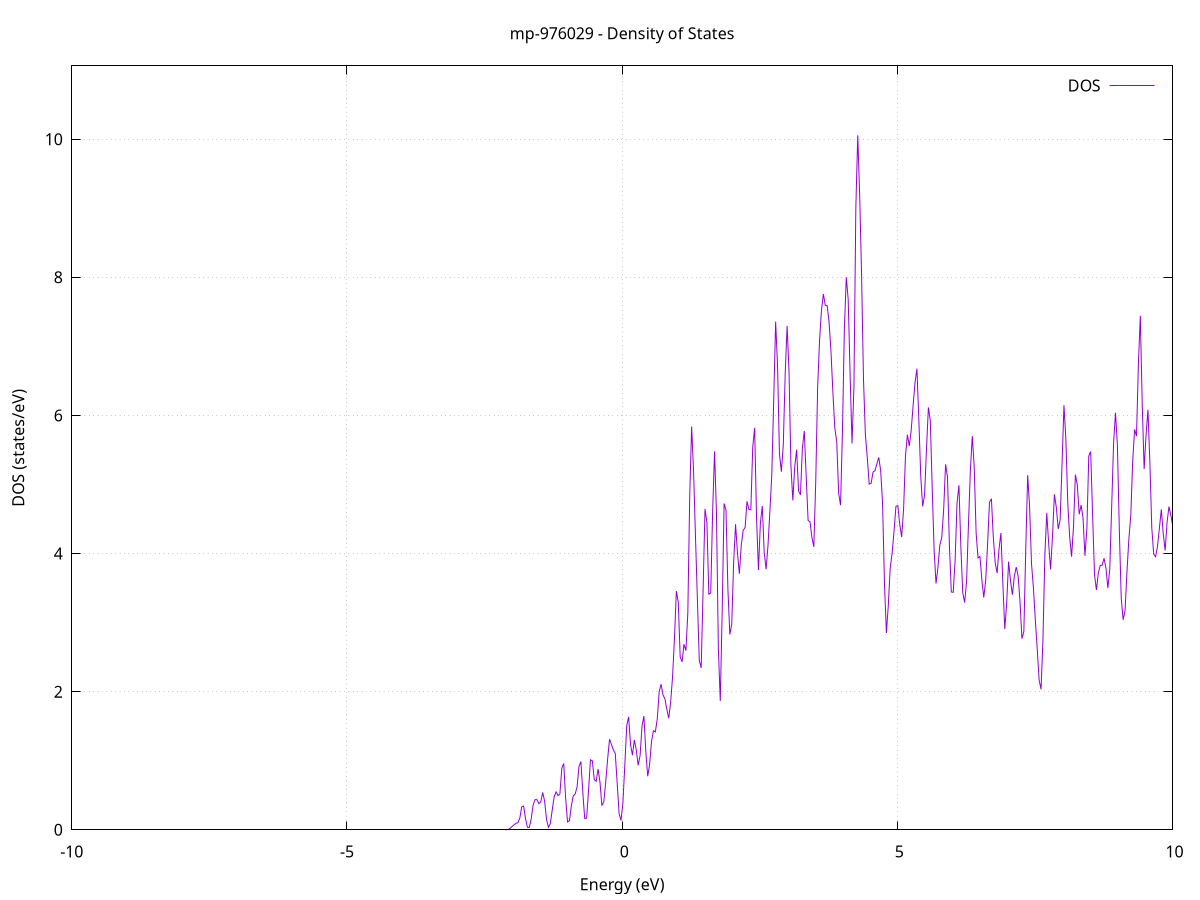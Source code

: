 set title 'mp-976029 - Density of States'
set xlabel 'Energy (eV)'
set ylabel 'DOS (states/eV)'
set grid
set xrange [-10:10]
set yrange [0:11.062]
set xzeroaxis lt -1
set terminal png size 800,600
set output 'mp-976029_dos_gnuplot.png'
plot '-' using 1:2 with lines title 'DOS'
-48.555500 0.000000
-48.520800 0.000000
-48.486100 0.000000
-48.451400 0.000000
-48.416800 0.000000
-48.382100 0.000000
-48.347400 0.000000
-48.312700 0.000000
-48.278000 0.000000
-48.243300 0.000000
-48.208600 0.000000
-48.173900 0.000000
-48.139200 0.000000
-48.104500 0.000000
-48.069800 0.000000
-48.035100 0.000000
-48.000400 0.000000
-47.965800 0.000000
-47.931100 0.000000
-47.896400 0.000000
-47.861700 0.000000
-47.827000 0.000000
-47.792300 0.000000
-47.757600 0.000000
-47.722900 0.000000
-47.688200 0.000000
-47.653500 0.000000
-47.618800 0.000000
-47.584100 0.000000
-47.549400 0.000000
-47.514800 0.000000
-47.480100 0.000000
-47.445400 0.000000
-47.410700 0.000000
-47.376000 0.000000
-47.341300 0.000000
-47.306600 0.000000
-47.271900 0.000000
-47.237200 0.000000
-47.202500 0.000000
-47.167800 0.000000
-47.133100 0.000000
-47.098400 0.000000
-47.063800 0.000000
-47.029100 0.000000
-46.994400 0.000000
-46.959700 0.000000
-46.925000 0.000000
-46.890300 0.000000
-46.855600 0.000000
-46.820900 0.000000
-46.786200 0.000000
-46.751500 0.000000
-46.716800 0.000000
-46.682100 0.000000
-46.647400 0.000000
-46.612800 0.000000
-46.578100 0.000000
-46.543400 0.000000
-46.508700 0.000000
-46.474000 0.000000
-46.439300 0.000000
-46.404600 0.000000
-46.369900 0.000000
-46.335200 0.000000
-46.300500 0.000000
-46.265800 0.000000
-46.231100 0.000000
-46.196400 0.000000
-46.161800 0.000000
-46.127100 0.000000
-46.092400 0.000000
-46.057700 0.000000
-46.023000 0.000000
-45.988300 0.000000
-45.953600 0.000000
-45.918900 0.000000
-45.884200 0.000000
-45.849500 0.000000
-45.814800 0.000000
-45.780100 0.000000
-45.745400 0.000000
-45.710800 0.000000
-45.676100 0.000000
-45.641400 0.000000
-45.606700 0.000000
-45.572000 0.000000
-45.537300 0.003500
-45.502600 0.119300
-45.467900 1.622700
-45.433200 8.935200
-45.398500 20.114600
-45.363800 18.611600
-45.329100 7.074300
-45.294400 1.097800
-45.259800 0.068900
-45.225100 0.001700
-45.190400 0.000000
-45.155700 0.000000
-45.121000 0.000000
-45.086300 0.000000
-45.051600 0.000000
-45.016900 0.000000
-44.982200 0.000000
-44.947500 0.000000
-44.912800 0.000000
-44.878100 0.000000
-44.843400 0.000000
-44.808800 0.000000
-44.774100 0.000000
-44.739400 0.000000
-44.704700 0.000000
-44.670000 0.000000
-44.635300 0.000000
-44.600600 0.000000
-44.565900 0.000000
-44.531200 0.000000
-44.496500 0.000000
-44.461800 0.000000
-44.427100 0.000000
-44.392400 0.000000
-44.357800 0.000000
-44.323100 0.000000
-44.288400 0.000000
-44.253700 0.000000
-44.219000 0.000000
-44.184300 0.000000
-44.149600 0.000000
-44.114900 0.000000
-44.080200 0.000000
-44.045500 0.000000
-44.010800 0.000000
-43.976100 0.000000
-43.941400 0.000000
-43.906800 0.000000
-43.872100 0.000000
-43.837400 0.000000
-43.802700 0.000000
-43.768000 0.000000
-43.733300 0.000000
-43.698600 0.000000
-43.663900 0.000000
-43.629200 0.000000
-43.594500 0.000000
-43.559800 0.000000
-43.525100 0.000000
-43.490400 0.000000
-43.455800 0.000000
-43.421100 0.000000
-43.386400 0.000000
-43.351700 0.000000
-43.317000 0.000000
-43.282300 0.000000
-43.247600 0.000000
-43.212900 0.000000
-43.178200 0.000000
-43.143500 0.000000
-43.108800 0.000000
-43.074100 0.000000
-43.039400 0.000000
-43.004800 0.000000
-42.970100 0.000000
-42.935400 0.000000
-42.900700 0.000000
-42.866000 0.000000
-42.831300 0.000000
-42.796600 0.000000
-42.761900 0.000000
-42.727200 0.000000
-42.692500 0.000000
-42.657800 0.000000
-42.623100 0.000000
-42.588400 0.000000
-42.553800 0.000000
-42.519100 0.000000
-42.484400 0.000000
-42.449700 0.000000
-42.415000 0.000000
-42.380300 0.000000
-42.345600 0.000000
-42.310900 0.000000
-42.276200 0.000000
-42.241500 0.000000
-42.206800 0.000000
-42.172100 0.000000
-42.137400 0.000000
-42.102700 0.000000
-42.068100 0.000000
-42.033400 0.000000
-41.998700 0.000000
-41.964000 0.000000
-41.929300 0.000000
-41.894600 0.000000
-41.859900 0.000000
-41.825200 0.000000
-41.790500 0.000000
-41.755800 0.000000
-41.721100 0.000000
-41.686400 0.000000
-41.651700 0.000000
-41.617100 0.000000
-41.582400 0.000000
-41.547700 0.000000
-41.513000 0.000000
-41.478300 0.000000
-41.443600 0.000000
-41.408900 0.000000
-41.374200 0.000000
-41.339500 0.000000
-41.304800 0.000000
-41.270100 0.000000
-41.235400 0.000000
-41.200700 0.000000
-41.166100 0.000000
-41.131400 0.000000
-41.096700 0.000000
-41.062000 0.000000
-41.027300 0.000000
-40.992600 0.000000
-40.957900 0.000000
-40.923200 0.000000
-40.888500 0.000000
-40.853800 0.000000
-40.819100 0.000000
-40.784400 0.000000
-40.749700 0.000000
-40.715100 0.000000
-40.680400 0.000000
-40.645700 0.000000
-40.611000 0.000000
-40.576300 0.000000
-40.541600 0.000000
-40.506900 0.000000
-40.472200 0.000000
-40.437500 0.000000
-40.402800 0.000000
-40.368100 0.000000
-40.333400 0.000000
-40.298700 0.000000
-40.264100 0.000000
-40.229400 0.000000
-40.194700 0.000000
-40.160000 0.000000
-40.125300 0.000000
-40.090600 0.000000
-40.055900 0.000000
-40.021200 0.000000
-39.986500 0.000000
-39.951800 0.000000
-39.917100 0.000000
-39.882400 0.000000
-39.847700 0.000000
-39.813100 0.000000
-39.778400 0.000000
-39.743700 0.000000
-39.709000 0.000000
-39.674300 0.000000
-39.639600 0.000000
-39.604900 0.000000
-39.570200 0.000000
-39.535500 0.000000
-39.500800 0.000000
-39.466100 0.000000
-39.431400 0.000000
-39.396700 0.000000
-39.362100 0.000000
-39.327400 0.000000
-39.292700 0.000000
-39.258000 0.000000
-39.223300 0.000000
-39.188600 0.000000
-39.153900 0.000000
-39.119200 0.000000
-39.084500 0.000000
-39.049800 0.000000
-39.015100 0.000000
-38.980400 0.000000
-38.945700 0.000000
-38.911100 0.000000
-38.876400 0.000000
-38.841700 0.000000
-38.807000 0.000000
-38.772300 0.000000
-38.737600 0.000000
-38.702900 0.000000
-38.668200 0.000000
-38.633500 0.000000
-38.598800 0.000000
-38.564100 0.000000
-38.529400 0.000000
-38.494700 0.000000
-38.460100 0.000000
-38.425400 0.000000
-38.390700 0.000000
-38.356000 0.000000
-38.321300 0.000000
-38.286600 0.000000
-38.251900 0.000000
-38.217200 0.000000
-38.182500 0.000000
-38.147800 0.000000
-38.113100 0.000000
-38.078400 0.000000
-38.043700 0.000000
-38.009100 0.000000
-37.974400 0.000000
-37.939700 0.000000
-37.905000 0.000000
-37.870300 0.000000
-37.835600 0.000000
-37.800900 0.000000
-37.766200 0.000000
-37.731500 0.000000
-37.696800 0.000000
-37.662100 0.000000
-37.627400 0.000000
-37.592700 0.000000
-37.558100 0.000000
-37.523400 0.000000
-37.488700 0.000000
-37.454000 0.000000
-37.419300 0.000000
-37.384600 0.000000
-37.349900 0.000000
-37.315200 0.000000
-37.280500 0.000000
-37.245800 0.000000
-37.211100 0.000000
-37.176400 0.000000
-37.141700 0.000000
-37.107100 0.000000
-37.072400 0.000000
-37.037700 0.000000
-37.003000 0.000000
-36.968300 0.000000
-36.933600 0.000000
-36.898900 0.000000
-36.864200 0.000000
-36.829500 0.000000
-36.794800 0.000000
-36.760100 0.000000
-36.725400 0.000000
-36.690700 0.000000
-36.656100 0.000000
-36.621400 0.000000
-36.586700 0.000000
-36.552000 0.000000
-36.517300 0.000000
-36.482600 0.000000
-36.447900 0.000000
-36.413200 0.000000
-36.378500 0.000000
-36.343800 0.000000
-36.309100 0.000000
-36.274400 0.000000
-36.239700 0.000000
-36.205100 0.000000
-36.170400 0.000000
-36.135700 0.000000
-36.101000 0.000000
-36.066300 0.000000
-36.031600 0.000000
-35.996900 0.000000
-35.962200 0.000000
-35.927500 0.000000
-35.892800 0.000000
-35.858100 0.000000
-35.823400 0.000000
-35.788700 0.000000
-35.754100 0.000000
-35.719400 0.000000
-35.684700 0.000000
-35.650000 0.000000
-35.615300 0.000000
-35.580600 0.000000
-35.545900 0.000000
-35.511200 0.000000
-35.476500 0.000000
-35.441800 0.000000
-35.407100 0.000000
-35.372400 0.000000
-35.337700 0.000000
-35.303100 0.000000
-35.268400 0.000000
-35.233700 0.000000
-35.199000 0.000000
-35.164300 0.000000
-35.129600 0.000000
-35.094900 0.000000
-35.060200 0.000000
-35.025500 0.000000
-34.990800 0.000000
-34.956100 0.000000
-34.921400 0.000000
-34.886700 0.000000
-34.852100 0.000000
-34.817400 0.000000
-34.782700 0.000000
-34.748000 0.000000
-34.713300 0.000000
-34.678600 0.000000
-34.643900 0.000000
-34.609200 0.000000
-34.574500 0.000000
-34.539800 0.000000
-34.505100 0.000000
-34.470400 0.000000
-34.435700 0.000000
-34.401100 0.000000
-34.366400 0.000000
-34.331700 0.000000
-34.297000 0.000000
-34.262300 0.000000
-34.227600 0.000000
-34.192900 0.000000
-34.158200 0.000000
-34.123500 0.000000
-34.088800 0.000000
-34.054100 0.000000
-34.019400 0.000000
-33.984700 0.000000
-33.950100 0.000000
-33.915400 0.000000
-33.880700 0.000000
-33.846000 0.000000
-33.811300 0.000000
-33.776600 0.000000
-33.741900 0.000000
-33.707200 0.000000
-33.672500 0.000000
-33.637800 0.000000
-33.603100 0.000000
-33.568400 0.000000
-33.533700 0.000000
-33.499100 0.000000
-33.464400 0.000000
-33.429700 0.000000
-33.395000 0.000000
-33.360300 0.000000
-33.325600 0.000000
-33.290900 0.000000
-33.256200 0.000000
-33.221500 0.000000
-33.186800 0.000000
-33.152100 0.000000
-33.117400 0.000000
-33.082700 0.000000
-33.048100 0.000000
-33.013400 0.000000
-32.978700 0.000000
-32.944000 0.000000
-32.909300 0.000000
-32.874600 0.000000
-32.839900 0.000000
-32.805200 0.000000
-32.770500 0.000000
-32.735800 0.000000
-32.701100 0.000000
-32.666400 0.000000
-32.631700 0.000000
-32.597100 0.000000
-32.562400 0.000000
-32.527700 0.000000
-32.493000 0.000000
-32.458300 0.000000
-32.423600 0.000000
-32.388900 0.000000
-32.354200 0.000000
-32.319500 0.000000
-32.284800 0.000000
-32.250100 0.000000
-32.215400 0.000000
-32.180700 0.000000
-32.146100 0.000000
-32.111400 0.000000
-32.076700 0.000000
-32.042000 0.000000
-32.007300 0.000000
-31.972600 0.000000
-31.937900 0.000000
-31.903200 0.000000
-31.868500 0.000000
-31.833800 0.000000
-31.799100 0.000000
-31.764400 0.000000
-31.729700 0.000000
-31.695100 0.000000
-31.660400 0.000000
-31.625700 0.000000
-31.591000 0.000000
-31.556300 0.000000
-31.521600 0.000000
-31.486900 0.000000
-31.452200 0.000000
-31.417500 0.000000
-31.382800 0.000000
-31.348100 0.000000
-31.313400 0.000000
-31.278700 0.000000
-31.244100 0.000000
-31.209400 0.000000
-31.174700 0.000000
-31.140000 0.000000
-31.105300 0.000000
-31.070600 0.000000
-31.035900 0.000000
-31.001200 0.000000
-30.966500 0.000000
-30.931800 0.000000
-30.897100 0.000000
-30.862400 0.000000
-30.827700 0.000000
-30.793100 0.000000
-30.758400 0.000000
-30.723700 0.000000
-30.689000 0.000000
-30.654300 0.000000
-30.619600 0.000000
-30.584900 0.000000
-30.550200 0.000000
-30.515500 0.000000
-30.480800 0.000000
-30.446100 0.000000
-30.411400 0.000000
-30.376700 0.000000
-30.342100 0.000000
-30.307400 0.000000
-30.272700 0.000000
-30.238000 0.000000
-30.203300 0.000000
-30.168600 0.000000
-30.133900 0.000000
-30.099200 0.000000
-30.064500 0.000000
-30.029800 0.000000
-29.995100 0.000000
-29.960400 0.000000
-29.925700 0.000000
-29.891100 0.000000
-29.856400 0.000000
-29.821700 0.000000
-29.787000 0.000000
-29.752300 0.000000
-29.717600 0.000000
-29.682900 0.000000
-29.648200 0.000000
-29.613500 0.000000
-29.578800 0.000000
-29.544100 0.000000
-29.509400 0.000000
-29.474700 0.000000
-29.440100 0.000000
-29.405400 0.000000
-29.370700 0.000000
-29.336000 0.000000
-29.301300 0.000000
-29.266600 0.000000
-29.231900 0.000000
-29.197200 0.000000
-29.162500 0.000000
-29.127800 0.000000
-29.093100 0.000000
-29.058400 0.000000
-29.023700 0.000000
-28.989100 0.000000
-28.954400 0.000000
-28.919700 0.000000
-28.885000 0.000000
-28.850300 0.000000
-28.815600 0.000000
-28.780900 0.000000
-28.746200 0.000000
-28.711500 0.000000
-28.676800 0.000000
-28.642100 0.000000
-28.607400 0.000000
-28.572700 0.000000
-28.538100 0.000000
-28.503400 0.000000
-28.468700 0.000000
-28.434000 0.000000
-28.399300 0.000000
-28.364600 0.000000
-28.329900 0.000000
-28.295200 0.000000
-28.260500 0.000000
-28.225800 0.000000
-28.191100 0.000000
-28.156400 0.000000
-28.121700 0.000000
-28.087000 0.000000
-28.052400 0.000000
-28.017700 0.000000
-27.983000 0.000000
-27.948300 0.000000
-27.913600 0.000000
-27.878900 0.000000
-27.844200 0.000000
-27.809500 0.000000
-27.774800 0.000000
-27.740100 0.000000
-27.705400 0.000000
-27.670700 0.000000
-27.636000 0.000000
-27.601400 0.000000
-27.566700 0.000000
-27.532000 0.000000
-27.497300 0.000000
-27.462600 0.000000
-27.427900 0.000000
-27.393200 0.000000
-27.358500 0.000000
-27.323800 0.000000
-27.289100 0.000000
-27.254400 0.000000
-27.219700 0.000000
-27.185000 0.000000
-27.150400 0.000000
-27.115700 0.000000
-27.081000 0.000000
-27.046300 0.000000
-27.011600 0.000000
-26.976900 0.000000
-26.942200 0.000000
-26.907500 0.000000
-26.872800 0.000000
-26.838100 0.000000
-26.803400 0.000000
-26.768700 0.000000
-26.734000 0.000000
-26.699400 0.000000
-26.664700 0.000000
-26.630000 0.000000
-26.595300 0.000000
-26.560600 0.000000
-26.525900 0.000000
-26.491200 0.000000
-26.456500 0.000000
-26.421800 0.000000
-26.387100 0.000000
-26.352400 0.000000
-26.317700 0.000000
-26.283000 0.000000
-26.248400 0.000000
-26.213700 0.000000
-26.179000 0.000000
-26.144300 0.000000
-26.109600 0.000000
-26.074900 0.000000
-26.040200 0.000000
-26.005500 0.000000
-25.970800 0.000000
-25.936100 0.000000
-25.901400 0.000000
-25.866700 0.000000
-25.832000 0.000000
-25.797400 0.000000
-25.762700 0.000000
-25.728000 0.000000
-25.693300 0.000000
-25.658600 0.000000
-25.623900 0.000000
-25.589200 0.000000
-25.554500 0.000000
-25.519800 0.000000
-25.485100 0.000000
-25.450400 0.000000
-25.415700 0.000000
-25.381000 0.000000
-25.346400 0.000000
-25.311700 0.000000
-25.277000 0.000000
-25.242300 0.000000
-25.207600 0.000000
-25.172900 0.000000
-25.138200 0.000000
-25.103500 0.000000
-25.068800 0.000000
-25.034100 0.000000
-24.999400 0.000000
-24.964700 0.000000
-24.930000 0.000000
-24.895400 0.000000
-24.860700 0.000000
-24.826000 0.000000
-24.791300 0.000000
-24.756600 0.000000
-24.721900 0.000000
-24.687200 0.000000
-24.652500 0.000000
-24.617800 0.000000
-24.583100 0.000000
-24.548400 0.000000
-24.513700 0.000000
-24.479000 0.000000
-24.444400 0.000000
-24.409700 0.000000
-24.375000 0.000000
-24.340300 0.000000
-24.305600 0.000000
-24.270900 0.000000
-24.236200 0.000000
-24.201500 0.000000
-24.166800 0.000000
-24.132100 0.000000
-24.097400 0.000000
-24.062700 0.000000
-24.028000 0.000000
-23.993400 0.000000
-23.958700 0.000000
-23.924000 0.000000
-23.889300 0.000000
-23.854600 0.000000
-23.819900 0.000000
-23.785200 0.000000
-23.750500 0.000000
-23.715800 0.000000
-23.681100 0.001900
-23.646400 0.088900
-23.611700 1.710300
-23.577000 13.620000
-23.542400 45.389000
-23.507700 63.774800
-23.473000 37.867100
-23.438300 9.466000
-23.403600 0.987600
-23.368900 0.042500
-23.334200 0.000700
-23.299500 0.000000
-23.264800 0.000000
-23.230100 0.000000
-23.195400 0.000000
-23.160700 0.000000
-23.126000 0.000000
-23.091400 0.000000
-23.056700 0.000000
-23.022000 0.000000
-22.987300 0.000000
-22.952600 0.000000
-22.917900 0.000000
-22.883200 0.000000
-22.848500 0.000000
-22.813800 0.000000
-22.779100 0.000000
-22.744400 0.000000
-22.709700 0.000000
-22.675000 0.000000
-22.640400 0.000000
-22.605700 0.000000
-22.571000 0.000000
-22.536300 0.000000
-22.501600 0.000000
-22.466900 0.000000
-22.432200 0.000000
-22.397500 0.000000
-22.362800 0.000000
-22.328100 0.000000
-22.293400 0.000000
-22.258700 0.000000
-22.224000 0.000000
-22.189400 0.000000
-22.154700 0.000000
-22.120000 0.000000
-22.085300 0.000000
-22.050600 0.000000
-22.015900 0.000000
-21.981200 0.000000
-21.946500 0.000000
-21.911800 0.000000
-21.877100 0.000000
-21.842400 0.000000
-21.807700 0.000000
-21.773000 0.000000
-21.738400 0.000000
-21.703700 0.000000
-21.669000 0.000000
-21.634300 0.000000
-21.599600 0.000000
-21.564900 0.000000
-21.530200 0.000000
-21.495500 0.000000
-21.460800 0.000000
-21.426100 0.000000
-21.391400 0.000000
-21.356700 0.000000
-21.322000 0.000000
-21.287400 0.000000
-21.252700 0.000000
-21.218000 0.000000
-21.183300 0.000000
-21.148600 0.000000
-21.113900 0.000000
-21.079200 0.000000
-21.044500 0.000000
-21.009800 0.000000
-20.975100 0.000000
-20.940400 0.000000
-20.905700 0.000100
-20.871000 0.003600
-20.836400 0.068900
-20.801700 0.587400
-20.767000 2.445300
-20.732300 5.717100
-20.697600 9.284800
-20.662900 12.756200
-20.628200 16.109800
-20.593500 19.287300
-20.558800 22.625100
-20.524100 26.412400
-20.489400 28.346500
-20.454700 24.523200
-20.420000 20.408100
-20.385400 22.101300
-20.350700 25.416000
-20.316000 28.669000
-20.281300 31.289000
-20.246600 32.375300
-20.211900 35.037500
-20.177200 40.566300
-20.142500 45.638100
-20.107800 40.040800
-20.073100 21.754300
-20.038400 6.377500
-20.003700 0.937600
-19.969000 0.065800
-19.934400 0.002100
-19.899700 0.000000
-19.865000 0.000000
-19.830300 0.000000
-19.795600 0.000000
-19.760900 0.000000
-19.726200 0.000000
-19.691500 0.000000
-19.656800 0.000000
-19.622100 0.000000
-19.587400 0.000000
-19.552700 0.000000
-19.518000 0.000000
-19.483400 0.000000
-19.448700 0.000000
-19.414000 0.000000
-19.379300 0.000000
-19.344600 0.000000
-19.309900 0.000000
-19.275200 0.000000
-19.240500 0.000000
-19.205800 0.000000
-19.171100 0.000000
-19.136400 0.000000
-19.101700 0.000000
-19.067000 0.000000
-19.032400 0.000000
-18.997700 0.000000
-18.963000 0.000000
-18.928300 0.000000
-18.893600 0.000000
-18.858900 0.000000
-18.824200 0.000000
-18.789500 0.000000
-18.754800 0.000000
-18.720100 0.000000
-18.685400 0.000000
-18.650700 0.000000
-18.616000 0.000000
-18.581400 0.000000
-18.546700 0.000000
-18.512000 0.000000
-18.477300 0.000000
-18.442600 0.000000
-18.407900 0.000000
-18.373200 0.000000
-18.338500 0.000000
-18.303800 0.000000
-18.269100 0.000000
-18.234400 0.000000
-18.199700 0.000000
-18.165000 0.000000
-18.130400 0.000000
-18.095700 0.000000
-18.061000 0.000000
-18.026300 0.000000
-17.991600 0.000000
-17.956900 0.000000
-17.922200 0.000000
-17.887500 0.000000
-17.852800 0.000000
-17.818100 0.000000
-17.783400 0.000000
-17.748700 0.000000
-17.714000 0.000000
-17.679400 0.000000
-17.644700 0.000000
-17.610000 0.000000
-17.575300 0.000000
-17.540600 0.000000
-17.505900 0.000000
-17.471200 0.000000
-17.436500 0.000000
-17.401800 0.000000
-17.367100 0.000000
-17.332400 0.000000
-17.297700 0.000000
-17.263000 0.000000
-17.228400 0.000000
-17.193700 0.000000
-17.159000 0.000000
-17.124300 0.000000
-17.089600 0.000000
-17.054900 0.000000
-17.020200 0.000000
-16.985500 0.000000
-16.950800 0.000000
-16.916100 0.000000
-16.881400 0.000000
-16.846700 0.000000
-16.812000 0.000000
-16.777400 0.000000
-16.742700 0.000000
-16.708000 0.000000
-16.673300 0.000000
-16.638600 0.000000
-16.603900 0.000000
-16.569200 0.000000
-16.534500 0.000000
-16.499800 0.000000
-16.465100 0.000000
-16.430400 0.000000
-16.395700 0.000000
-16.361000 0.000000
-16.326400 0.000000
-16.291700 0.000000
-16.257000 0.000000
-16.222300 0.000000
-16.187600 0.000000
-16.152900 0.000000
-16.118200 0.000000
-16.083500 0.000000
-16.048800 0.000000
-16.014100 0.000000
-15.979400 0.000000
-15.944700 0.000000
-15.910000 0.000000
-15.875400 0.000000
-15.840700 0.000000
-15.806000 0.000000
-15.771300 0.000000
-15.736600 0.000000
-15.701900 0.000000
-15.667200 0.000000
-15.632500 0.000000
-15.597800 0.000000
-15.563100 0.000000
-15.528400 0.000000
-15.493700 0.000000
-15.459000 0.000000
-15.424400 0.000000
-15.389700 0.000000
-15.355000 0.000000
-15.320300 0.000000
-15.285600 0.000000
-15.250900 0.000000
-15.216200 0.000000
-15.181500 0.000000
-15.146800 0.000000
-15.112100 0.000000
-15.077400 0.000000
-15.042700 0.000000
-15.008000 0.000000
-14.973400 0.000000
-14.938700 0.000000
-14.904000 0.000000
-14.869300 0.000000
-14.834600 0.000000
-14.799900 0.000000
-14.765200 0.000000
-14.730500 0.000000
-14.695800 0.000000
-14.661100 0.000000
-14.626400 0.000000
-14.591700 0.000000
-14.557000 0.000000
-14.522400 0.000000
-14.487700 0.000000
-14.453000 0.000000
-14.418300 0.000000
-14.383600 0.000000
-14.348900 0.000000
-14.314200 0.000000
-14.279500 0.000000
-14.244800 0.000000
-14.210100 0.000000
-14.175400 0.000000
-14.140700 0.000000
-14.106000 0.000000
-14.071300 0.000000
-14.036700 0.000000
-14.002000 0.000000
-13.967300 0.000000
-13.932600 0.000000
-13.897900 0.000000
-13.863200 0.000000
-13.828500 0.000000
-13.793800 0.000000
-13.759100 0.000000
-13.724400 0.000000
-13.689700 0.000000
-13.655000 0.000000
-13.620300 0.000000
-13.585700 0.000000
-13.551000 0.000000
-13.516300 0.000000
-13.481600 0.000000
-13.446900 0.000000
-13.412200 0.000000
-13.377500 0.000000
-13.342800 0.000000
-13.308100 0.000000
-13.273400 0.000000
-13.238700 0.000000
-13.204000 0.000000
-13.169300 0.000000
-13.134700 0.000000
-13.100000 0.000000
-13.065300 0.000000
-13.030600 0.000000
-12.995900 0.000000
-12.961200 0.000000
-12.926500 0.000000
-12.891800 0.000000
-12.857100 0.000000
-12.822400 0.000000
-12.787700 0.000000
-12.753000 0.000000
-12.718300 0.000000
-12.683700 0.000000
-12.649000 0.000000
-12.614300 0.000000
-12.579600 0.000000
-12.544900 0.000000
-12.510200 0.000000
-12.475500 0.000000
-12.440800 0.000000
-12.406100 0.000000
-12.371400 0.000000
-12.336700 0.000000
-12.302000 0.000000
-12.267300 0.000000
-12.232700 0.000000
-12.198000 0.000000
-12.163300 0.000000
-12.128600 0.000000
-12.093900 0.000000
-12.059200 0.000000
-12.024500 0.000000
-11.989800 0.000000
-11.955100 0.000000
-11.920400 0.000000
-11.885700 0.000000
-11.851000 0.000000
-11.816300 0.000000
-11.781700 0.000000
-11.747000 0.000000
-11.712300 0.000000
-11.677600 0.000000
-11.642900 0.000000
-11.608200 0.000000
-11.573500 0.000000
-11.538800 0.000000
-11.504100 0.000000
-11.469400 0.000000
-11.434700 0.000000
-11.400000 0.000000
-11.365300 0.000000
-11.330700 0.000000
-11.296000 0.000000
-11.261300 0.000000
-11.226600 0.000000
-11.191900 0.000000
-11.157200 0.000000
-11.122500 0.000000
-11.087800 0.000000
-11.053100 0.000000
-11.018400 0.000000
-10.983700 0.000000
-10.949000 0.000000
-10.914300 0.000000
-10.879700 0.000000
-10.845000 0.000000
-10.810300 0.000000
-10.775600 0.000000
-10.740900 0.000000
-10.706200 0.000000
-10.671500 0.000000
-10.636800 0.000000
-10.602100 0.000000
-10.567400 0.000000
-10.532700 0.000000
-10.498000 0.000000
-10.463300 0.000000
-10.428700 0.000000
-10.394000 0.000000
-10.359300 0.000000
-10.324600 0.000000
-10.289900 0.000000
-10.255200 0.000000
-10.220500 0.000000
-10.185800 0.000000
-10.151100 0.000000
-10.116400 0.000000
-10.081700 0.000000
-10.047000 0.000000
-10.012300 0.000000
-9.977700 0.000000
-9.943000 0.000000
-9.908300 0.000000
-9.873600 0.000000
-9.838900 0.000000
-9.804200 0.000000
-9.769500 0.000000
-9.734800 0.000000
-9.700100 0.000000
-9.665400 0.000000
-9.630700 0.000000
-9.596000 0.000000
-9.561300 0.000000
-9.526700 0.000000
-9.492000 0.000000
-9.457300 0.000000
-9.422600 0.000000
-9.387900 0.000000
-9.353200 0.000000
-9.318500 0.000000
-9.283800 0.000000
-9.249100 0.000000
-9.214400 0.000000
-9.179700 0.000000
-9.145000 0.000000
-9.110300 0.000000
-9.075700 0.000000
-9.041000 0.000000
-9.006300 0.000000
-8.971600 0.000000
-8.936900 0.000000
-8.902200 0.000000
-8.867500 0.000000
-8.832800 0.000000
-8.798100 0.000000
-8.763400 0.000000
-8.728700 0.000000
-8.694000 0.000000
-8.659300 0.000000
-8.624700 0.000000
-8.590000 0.000000
-8.555300 0.000000
-8.520600 0.000000
-8.485900 0.000000
-8.451200 0.000000
-8.416500 0.000000
-8.381800 0.000000
-8.347100 0.000000
-8.312400 0.000000
-8.277700 0.000000
-8.243000 0.000000
-8.208300 0.000000
-8.173700 0.000000
-8.139000 0.000000
-8.104300 0.000000
-8.069600 0.000000
-8.034900 0.000000
-8.000200 0.000000
-7.965500 0.000000
-7.930800 0.000000
-7.896100 0.000000
-7.861400 0.000000
-7.826700 0.000000
-7.792000 0.000000
-7.757300 0.000000
-7.722700 0.000000
-7.688000 0.000000
-7.653300 0.000000
-7.618600 0.000000
-7.583900 0.000000
-7.549200 0.000000
-7.514500 0.000000
-7.479800 0.000000
-7.445100 0.000000
-7.410400 0.000000
-7.375700 0.000000
-7.341000 0.000000
-7.306300 0.000000
-7.271700 0.000000
-7.237000 0.000000
-7.202300 0.000000
-7.167600 0.000000
-7.132900 0.000000
-7.098200 0.000000
-7.063500 0.000000
-7.028800 0.000000
-6.994100 0.000000
-6.959400 0.000000
-6.924700 0.000000
-6.890000 0.000000
-6.855300 0.000000
-6.820700 0.000000
-6.786000 0.000000
-6.751300 0.000000
-6.716600 0.000000
-6.681900 0.000000
-6.647200 0.000000
-6.612500 0.000000
-6.577800 0.000000
-6.543100 0.000000
-6.508400 0.000000
-6.473700 0.000000
-6.439000 0.000000
-6.404300 0.000000
-6.369700 0.000000
-6.335000 0.000000
-6.300300 0.000000
-6.265600 0.000000
-6.230900 0.000000
-6.196200 0.000000
-6.161500 0.000000
-6.126800 0.000000
-6.092100 0.000000
-6.057400 0.000000
-6.022700 0.000000
-5.988000 0.000000
-5.953300 0.000000
-5.918700 0.000000
-5.884000 0.000000
-5.849300 0.000000
-5.814600 0.000000
-5.779900 0.000000
-5.745200 0.000000
-5.710500 0.000000
-5.675800 0.000000
-5.641100 0.000000
-5.606400 0.000000
-5.571700 0.000000
-5.537000 0.000000
-5.502300 0.000000
-5.467700 0.000000
-5.433000 0.000000
-5.398300 0.000000
-5.363600 0.000000
-5.328900 0.000000
-5.294200 0.000000
-5.259500 0.000000
-5.224800 0.000000
-5.190100 0.000000
-5.155400 0.000000
-5.120700 0.000000
-5.086000 0.000000
-5.051300 0.000000
-5.016700 0.000000
-4.982000 0.000000
-4.947300 0.000000
-4.912600 0.000000
-4.877900 0.000000
-4.843200 0.000000
-4.808500 0.000000
-4.773800 0.000000
-4.739100 0.000000
-4.704400 0.000000
-4.669700 0.000000
-4.635000 0.000000
-4.600300 0.000000
-4.565700 0.000000
-4.531000 0.000000
-4.496300 0.000000
-4.461600 0.000000
-4.426900 0.000000
-4.392200 0.000000
-4.357500 0.000000
-4.322800 0.000000
-4.288100 0.000000
-4.253400 0.000000
-4.218700 0.000000
-4.184000 0.000000
-4.149300 0.000000
-4.114700 0.000000
-4.080000 0.000000
-4.045300 0.000000
-4.010600 0.000000
-3.975900 0.000000
-3.941200 0.000000
-3.906500 0.000000
-3.871800 0.000000
-3.837100 0.000000
-3.802400 0.000000
-3.767700 0.000000
-3.733000 0.000000
-3.698300 0.000000
-3.663700 0.000000
-3.629000 0.000000
-3.594300 0.000000
-3.559600 0.000000
-3.524900 0.000000
-3.490200 0.000000
-3.455500 0.000000
-3.420800 0.000000
-3.386100 0.000000
-3.351400 0.000000
-3.316700 0.000000
-3.282000 0.000000
-3.247300 0.000000
-3.212700 0.000000
-3.178000 0.000000
-3.143300 0.000000
-3.108600 0.000000
-3.073900 0.000000
-3.039200 0.000000
-3.004500 0.000000
-2.969800 0.000000
-2.935100 0.000000
-2.900400 0.000000
-2.865700 0.000000
-2.831000 0.000000
-2.796300 0.000000
-2.761700 0.000000
-2.727000 0.000000
-2.692300 0.000000
-2.657600 0.000000
-2.622900 0.000000
-2.588200 0.000000
-2.553500 0.000000
-2.518800 0.000000
-2.484100 0.000000
-2.449400 0.000000
-2.414700 0.000000
-2.380000 0.000000
-2.345300 0.000000
-2.310700 0.000000
-2.276000 0.000000
-2.241300 0.000000
-2.206600 0.000000
-2.171900 0.000000
-2.137200 0.000000
-2.102500 0.000400
-2.067800 0.004600
-2.033100 0.022200
-1.998400 0.049300
-1.963700 0.071500
-1.929000 0.095000
-1.894300 0.101200
-1.859700 0.167800
-1.825000 0.331700
-1.790300 0.343100
-1.755600 0.160800
-1.720900 0.035600
-1.686200 0.034400
-1.651500 0.161900
-1.616800 0.360600
-1.582100 0.436700
-1.547400 0.435500
-1.512700 0.378600
-1.478000 0.405500
-1.443300 0.539900
-1.408700 0.415200
-1.374000 0.150200
-1.339300 0.035800
-1.304600 0.089600
-1.269900 0.288600
-1.235200 0.478200
-1.200500 0.548700
-1.165800 0.495100
-1.131100 0.517400
-1.096400 0.891600
-1.061700 0.959300
-1.027000 0.461700
-0.992300 0.113300
-0.957700 0.130500
-0.923000 0.346400
-0.888300 0.490200
-0.853600 0.517300
-0.818900 0.621700
-0.784200 0.917300
-0.749500 0.988000
-0.714800 0.541900
-0.680100 0.161800
-0.645400 0.168200
-0.610700 0.562400
-0.576000 1.013000
-0.541300 0.998300
-0.506700 0.726900
-0.472000 0.701800
-0.437300 0.880400
-0.402600 0.687500
-0.367900 0.349200
-0.333200 0.406900
-0.298500 0.690300
-0.263800 1.024900
-0.229100 1.311400
-0.194400 1.234500
-0.159700 1.156500
-0.125000 1.104400
-0.090300 0.675700
-0.055600 0.234900
-0.021000 0.134900
0.013700 0.389000
0.048400 0.935500
0.083100 1.507100
0.117800 1.634500
0.152500 1.233500
0.187200 1.080200
0.221900 1.300700
0.256600 1.156500
0.291300 0.933300
0.326000 1.075200
0.360700 1.500600
0.395400 1.646800
0.430000 1.130900
0.464700 0.775200
0.499400 0.948000
0.534100 1.280000
0.568800 1.435000
0.603500 1.418800
0.638200 1.607000
0.672900 1.999700
0.707600 2.108800
0.742300 1.951300
0.777000 1.896600
0.811700 1.746200
0.846400 1.613500
0.881000 1.847900
0.915700 2.207000
0.950400 2.769000
0.985100 3.456500
1.019800 3.296500
1.054500 2.505500
1.089200 2.429600
1.123900 2.687000
1.158600 2.593700
1.193300 3.138900
1.228000 4.840100
1.262700 5.839500
1.297400 5.199400
1.332000 4.256200
1.366700 3.350400
1.401400 2.455300
1.436100 2.343900
1.470800 3.467000
1.505500 4.646200
1.540200 4.450000
1.574900 3.411700
1.609600 3.429800
1.644300 4.607100
1.679000 5.480200
1.713700 4.584200
1.748400 2.619900
1.783000 1.866400
1.817700 3.157500
1.852400 4.725400
1.887100 4.627200
1.921800 3.482800
1.956500 2.827500
1.991200 2.975000
2.025900 3.867700
2.060600 4.424800
2.095300 4.009400
2.130000 3.708000
2.164700 4.121700
2.199400 4.337500
2.234000 4.375300
2.268700 4.756200
2.303400 4.640000
2.338100 4.632800
2.372800 5.540100
2.407500 5.820100
2.442200 4.512600
2.476900 3.759800
2.511600 4.440100
2.546300 4.688900
2.581000 4.018700
2.615700 3.770900
2.650400 4.121900
2.685000 4.622500
2.719700 5.152000
2.754400 6.235600
2.789100 7.358400
2.823800 6.713100
2.858500 5.443600
2.893200 5.185000
2.927900 5.572800
2.962600 6.601900
2.997300 7.296000
3.032000 6.636000
3.066700 5.269800
3.101400 4.769600
3.136000 5.258600
3.170700 5.503100
3.205400 4.905500
3.240100 4.850400
3.274800 5.526300
3.309500 5.773400
3.344200 5.114300
3.378900 4.480600
3.413600 4.459900
3.448300 4.233200
3.483000 4.096400
3.517700 5.044900
3.552400 6.411700
3.587000 7.088500
3.621700 7.520900
3.656400 7.758400
3.691100 7.592200
3.725800 7.587900
3.760500 7.341700
3.795200 6.915500
3.829900 6.324000
3.864600 5.818700
3.899300 5.617000
3.934000 4.874200
3.968700 4.699600
4.003400 5.781600
4.038000 7.263600
4.072700 8.001700
4.107400 7.680300
4.142100 6.589200
4.176800 5.594900
4.211500 6.400100
4.246200 9.006800
4.280900 10.056500
4.315600 9.199300
4.350300 8.042000
4.385000 6.529100
4.419700 5.720100
4.454400 5.386400
4.489000 5.007100
4.523700 5.015900
4.558400 5.180500
4.593100 5.198900
4.627800 5.296400
4.662500 5.393500
4.697200 5.201600
4.731900 4.726500
4.766600 3.563400
4.801300 2.849900
4.836000 3.247800
4.870700 3.792300
4.905400 4.002500
4.940000 4.323100
4.974700 4.682500
5.009400 4.694000
5.044100 4.424600
5.078800 4.238600
5.113500 4.638400
5.148200 5.415000
5.182900 5.720800
5.217600 5.555200
5.252300 5.789500
5.287000 6.143000
5.321700 6.478600
5.356400 6.677100
5.391000 5.939100
5.425700 5.117200
5.460400 4.683200
5.495100 4.840900
5.529800 5.510800
5.564500 6.116600
5.599200 5.924500
5.633900 4.950800
5.668600 4.047600
5.703300 3.566300
5.738000 3.797100
5.772700 4.127000
5.807400 4.232200
5.842000 4.637900
5.876700 5.292500
5.911400 5.110100
5.946100 4.122500
5.980800 3.443100
6.015500 3.438500
6.050200 3.903600
6.084900 4.729200
6.119600 4.990700
6.154300 4.099300
6.189000 3.430300
6.223700 3.291000
6.258400 3.597000
6.293000 4.433100
6.327700 5.213200
6.362400 5.700400
6.397100 5.252700
6.431800 4.297100
6.466500 3.935600
6.501200 3.957600
6.535900 3.624000
6.570600 3.363600
6.605300 3.608500
6.640000 4.132200
6.674700 4.740900
6.709400 4.794900
6.744000 4.234600
6.778700 3.864700
6.813400 3.716500
6.848100 4.069100
6.882800 4.297200
6.917500 3.566200
6.952200 2.905500
6.986900 3.277700
7.021600 3.882800
7.056300 3.607200
7.091000 3.403700
7.125700 3.668600
7.160400 3.803900
7.195000 3.675200
7.229700 3.295500
7.264400 2.767000
7.299100 2.872800
7.333800 4.068100
7.368500 5.135700
7.403200 4.679900
7.437900 3.855500
7.472600 3.506600
7.507300 3.038400
7.542000 2.620600
7.576700 2.166700
7.611400 2.034200
7.646000 2.748500
7.680700 3.975100
7.715400 4.588500
7.750100 4.142800
7.784800 3.772000
7.819500 4.252300
7.854200 4.856900
7.888900 4.669100
7.923600 4.357000
7.958300 4.484300
7.993000 5.292000
8.027700 6.148200
8.062400 5.662800
8.097000 4.733200
8.131700 4.237000
8.166400 3.955500
8.201100 4.387100
8.235800 5.141600
8.270500 4.992500
8.305200 4.568700
8.339900 4.702700
8.374600 4.510600
8.409300 3.967300
8.444000 4.357000
8.478700 5.412100
8.513400 5.476200
8.548000 4.565000
8.582700 3.697600
8.617400 3.472600
8.652100 3.717300
8.686800 3.828200
8.721500 3.830100
8.756200 3.931300
8.790900 3.788400
8.825600 3.499600
8.860300 3.774100
8.895000 4.680600
8.929700 5.600700
8.964400 6.038900
8.999000 5.565200
9.033700 4.340500
9.068400 3.358100
9.103100 3.041100
9.137800 3.173100
9.172500 3.731600
9.207200 4.211600
9.241900 4.551000
9.276600 5.332200
9.311300 5.797900
9.346000 5.700000
9.380700 6.748200
9.415400 7.442600
9.450000 6.160500
9.484700 5.222700
9.519400 5.719600
9.554100 6.082200
9.588800 5.318600
9.623500 4.374200
9.658200 3.991700
9.692900 3.954600
9.727600 4.106600
9.762300 4.372800
9.797000 4.640700
9.831700 4.288900
9.866400 4.044500
9.901000 4.450500
9.935700 4.680700
9.970400 4.551000
10.005100 4.394500
10.039800 4.249900
10.074500 4.222800
10.109200 4.135000
10.143900 3.669300
10.178600 3.208300
10.213300 3.471000
10.248000 3.883800
10.282700 3.847200
10.317400 3.578800
10.352000 3.658500
10.386700 3.449600
10.421400 2.886400
10.456100 3.080900
10.490800 3.236200
10.525500 3.211000
10.560200 3.499800
10.594900 3.540200
10.629600 2.783800
10.664300 1.689500
10.699000 0.962700
10.733700 0.740500
10.768400 0.930400
10.803000 1.517700
10.837700 2.461300
10.872400 2.794400
10.907100 2.422600
10.941800 2.073800
10.976500 1.866100
11.011200 1.496200
11.045900 1.169000
11.080600 1.046500
11.115300 0.943100
11.150000 1.081700
11.184700 1.407200
11.219400 1.430100
11.254000 1.406200
11.288700 1.546100
11.323400 1.905300
11.358100 2.621700
11.392800 3.266000
11.427500 3.413000
11.462200 3.518200
11.496900 3.664900
11.531600 3.306700
11.566300 2.616900
11.601000 2.062100
11.635700 2.188200
11.670400 2.519100
11.705000 2.637900
11.739700 2.955000
11.774400 3.157900
11.809100 2.961800
11.843800 2.649500
11.878500 2.557900
11.913200 2.960500
11.947900 3.372000
11.982600 3.498200
12.017300 4.182100
12.052000 4.758800
12.086700 3.964400
12.121400 2.807200
12.156000 2.567800
12.190700 3.393200
12.225400 3.944100
12.260100 3.807600
12.294800 4.005300
12.329500 4.202600
12.364200 3.549700
12.398900 2.628000
12.433600 2.357000
12.468300 2.308300
12.503000 2.792700
12.537700 3.372100
12.572400 2.791100
12.607000 2.173000
12.641700 2.009500
12.676400 2.134400
12.711100 3.016300
12.745800 3.755200
12.780500 3.151300
12.815200 2.307400
12.849900 2.244500
12.884600 2.516800
12.919300 2.513700
12.954000 2.382100
12.988700 2.534000
13.023400 2.880800
13.058000 2.874800
13.092700 2.980200
13.127400 3.481700
13.162100 3.257400
13.196800 2.302800
13.231500 2.061700
13.266200 2.513500
13.300900 2.316100
13.335600 1.678300
13.370300 1.607000
13.405000 2.208300
13.439700 2.859000
13.474400 3.356600
13.509000 3.660400
13.543700 3.575000
13.578400 3.282900
13.613100 3.114500
13.647800 2.822200
13.682500 2.730600
13.717200 3.006500
13.751900 3.164000
13.786600 2.949500
13.821300 2.352800
13.856000 1.760400
13.890700 1.590500
13.925400 2.255900
13.960100 3.287400
13.994700 3.561900
14.029400 3.344900
14.064100 3.261100
14.098800 3.384200
14.133500 3.837300
14.168200 4.082400
14.202900 3.467900
14.237600 2.851300
14.272300 2.914600
14.307000 3.124500
14.341700 3.623900
14.376400 4.304800
14.411100 4.341500
14.445700 3.892300
14.480400 3.496200
14.515100 3.035700
14.549800 2.847600
14.584500 3.102300
14.619200 3.380200
14.653900 3.536700
14.688600 3.473400
14.723300 3.411100
14.758000 3.315800
14.792700 2.998200
14.827400 3.069800
14.862100 4.204500
14.896700 5.322800
14.931400 5.218100
14.966100 4.368100
15.000800 4.298600
15.035500 5.048100
15.070200 5.535100
15.104900 5.428300
15.139600 4.628100
15.174300 3.430100
15.209000 2.697800
15.243700 3.126200
15.278400 4.754500
15.313100 6.202700
15.347700 6.073600
15.382400 5.160000
15.417100 4.609400
15.451800 5.051500
15.486500 5.456600
15.521200 5.041400
15.555900 4.161600
15.590600 3.245500
15.625300 3.167100
15.660000 3.712100
15.694700 4.200300
15.729400 4.502200
15.764100 4.582200
15.798700 4.545000
15.833400 4.723800
15.868100 4.898800
15.902800 5.307400
15.937500 6.320500
15.972200 7.201500
16.006900 7.594200
16.041600 7.480400
16.076300 6.603600
16.111000 5.417900
16.145700 4.481000
16.180400 4.631400
16.215100 5.398200
16.249700 5.954100
16.284400 6.319900
16.319100 6.078300
16.353800 5.362400
16.388500 5.205500
16.423200 5.567600
16.457900 5.821100
16.492600 5.942200
16.527300 5.743700
16.562000 4.869900
16.596700 4.159000
16.631400 3.998200
16.666100 4.075100
16.700700 4.132100
16.735400 4.406800
16.770100 4.373900
16.804800 3.661400
16.839500 3.099900
16.874200 3.037500
16.908900 3.192800
16.943600 3.318400
16.978300 3.008100
17.013000 2.552500
17.047700 2.351300
17.082400 2.404500
17.117100 2.052100
17.151700 1.282500
17.186400 1.110400
17.221100 1.698400
17.255800 1.973200
17.290500 1.640600
17.325200 1.294900
17.359900 0.973300
17.394600 0.760700
17.429300 0.528600
17.464000 0.283500
17.498700 0.223900
17.533400 0.338300
17.568100 0.316300
17.602700 0.217800
17.637400 0.299500
17.672100 0.430000
17.706800 0.364100
17.741500 0.149000
17.776200 0.026400
17.810900 0.001900
17.845600 0.000100
17.880300 0.000000
17.915000 0.000000
17.949700 0.000000
17.984400 0.000000
18.019100 0.000000
18.053700 0.000000
18.088400 0.000000
18.123100 0.000000
18.157800 0.000000
18.192500 0.000000
18.227200 0.000000
18.261900 0.000000
18.296600 0.000000
18.331300 0.000000
18.366000 0.000000
18.400700 0.000000
18.435400 0.000000
18.470100 0.000000
18.504700 0.000000
18.539400 0.000000
18.574100 0.000000
18.608800 0.000000
18.643500 0.000000
18.678200 0.000000
18.712900 0.000000
18.747600 0.000000
18.782300 0.000000
18.817000 0.000000
18.851700 0.000000
18.886400 0.000000
18.921100 0.000000
18.955700 0.000000
18.990400 0.000000
19.025100 0.000000
19.059800 0.000000
19.094500 0.000000
19.129200 0.000000
19.163900 0.000000
19.198600 0.000000
19.233300 0.000000
19.268000 0.000000
19.302700 0.000000
19.337400 0.000000
19.372100 0.000000
19.406700 0.000000
19.441400 0.000000
19.476100 0.000000
19.510800 0.000000
19.545500 0.000000
19.580200 0.000000
19.614900 0.000000
19.649600 0.000000
19.684300 0.000000
19.719000 0.000000
19.753700 0.000000
19.788400 0.000000
19.823100 0.000000
19.857700 0.000000
19.892400 0.000000
19.927100 0.000000
19.961800 0.000000
19.996500 0.000000
20.031200 0.000000
20.065900 0.000000
20.100600 0.000000
20.135300 0.000000
20.170000 0.000000
20.204700 0.000000
20.239400 0.000000
20.274100 0.000000
20.308700 0.000000
20.343400 0.000000
20.378100 0.000000
20.412800 0.000000
20.447500 0.000000
20.482200 0.000000
20.516900 0.000000
20.551600 0.000000
20.586300 0.000000
20.621000 0.000000
20.655700 0.000000
20.690400 0.000000
20.725100 0.000000
20.759700 0.000000
20.794400 0.000000
20.829100 0.000000
e
